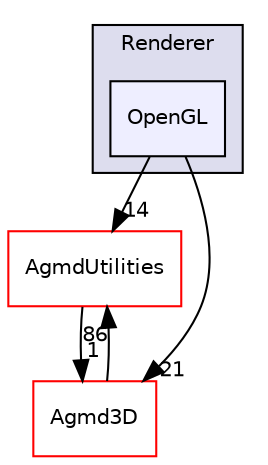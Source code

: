 digraph "src/Renderer/OpenGL" {
  compound=true
  node [ fontsize="10", fontname="Helvetica"];
  edge [ labelfontsize="10", labelfontname="Helvetica"];
  subgraph clusterdir_f26eb1c4e84094c4df4f7a4f9a1bc3da {
    graph [ bgcolor="#ddddee", pencolor="black", label="Renderer" fontname="Helvetica", fontsize="10", URL="dir_f26eb1c4e84094c4df4f7a4f9a1bc3da.html"]
  dir_341917ad8d0960fbeb53597e667176c0 [shape=box, label="OpenGL", style="filled", fillcolor="#eeeeff", pencolor="black", URL="dir_341917ad8d0960fbeb53597e667176c0.html"];
  }
  dir_c11272a1c791afc0e19bc74f6f6797fb [shape=box label="AgmdUtilities" fillcolor="white" style="filled" color="red" URL="dir_c11272a1c791afc0e19bc74f6f6797fb.html"];
  dir_b6dd29adde0db5f9f95c54dc9697d5b1 [shape=box label="Agmd3D" fillcolor="white" style="filled" color="red" URL="dir_b6dd29adde0db5f9f95c54dc9697d5b1.html"];
  dir_c11272a1c791afc0e19bc74f6f6797fb->dir_b6dd29adde0db5f9f95c54dc9697d5b1 [headlabel="1", labeldistance=1.5 headhref="dir_000034_000001.html"];
  dir_341917ad8d0960fbeb53597e667176c0->dir_c11272a1c791afc0e19bc74f6f6797fb [headlabel="14", labeldistance=1.5 headhref="dir_000050_000034.html"];
  dir_341917ad8d0960fbeb53597e667176c0->dir_b6dd29adde0db5f9f95c54dc9697d5b1 [headlabel="21", labeldistance=1.5 headhref="dir_000050_000001.html"];
  dir_b6dd29adde0db5f9f95c54dc9697d5b1->dir_c11272a1c791afc0e19bc74f6f6797fb [headlabel="86", labeldistance=1.5 headhref="dir_000001_000034.html"];
}
